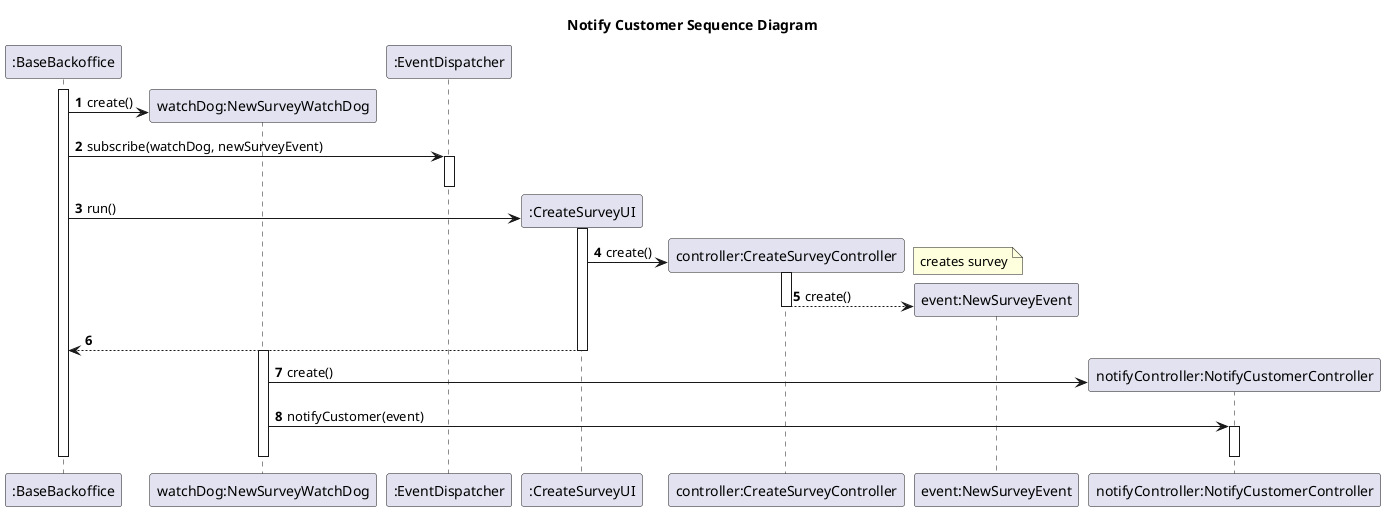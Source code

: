 @startuml
title Notify Customer Sequence Diagram

autonumber
activate ":BaseBackoffice"
":BaseBackoffice" -> "watchDog:NewSurveyWatchDog" as WatchDog**: create()

":BaseBackoffice"  -> ":EventDispatcher" as EventDispatcher: subscribe(watchDog, newSurveyEvent)

    activate EventDispatcher
    deactivate EventDispatcher


":BaseBackoffice" -> ":CreateSurveyUI"as UI **: run()
    activate UI
    UI -> "controller:CreateSurveyController" as controller**:create()
        activate controller
        note right: creates survey
        controller -->"event:NewSurveyEvent" as event **:create()
        deactivate controller
    UI --> ":BaseBackoffice"
    deactivate UI

    activate WatchDog
        WatchDog -> "notifyController:NotifyCustomerController" as notifyController**:create()
        WatchDog -> notifyController:notifyCustomer(event)
            activate notifyController
            deactivate notifyController

    deactivate WatchDog

deactivate ":BaseBackoffice"





@enduml